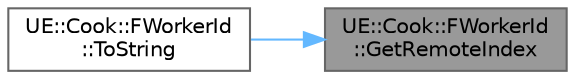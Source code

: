 digraph "UE::Cook::FWorkerId::GetRemoteIndex"
{
 // INTERACTIVE_SVG=YES
 // LATEX_PDF_SIZE
  bgcolor="transparent";
  edge [fontname=Helvetica,fontsize=10,labelfontname=Helvetica,labelfontsize=10];
  node [fontname=Helvetica,fontsize=10,shape=box,height=0.2,width=0.4];
  rankdir="RL";
  Node1 [id="Node000001",label="UE::Cook::FWorkerId\l::GetRemoteIndex",height=0.2,width=0.4,color="gray40", fillcolor="grey60", style="filled", fontcolor="black",tooltip=" "];
  Node1 -> Node2 [id="edge1_Node000001_Node000002",dir="back",color="steelblue1",style="solid",tooltip=" "];
  Node2 [id="Node000002",label="UE::Cook::FWorkerId\l::ToString",height=0.2,width=0.4,color="grey40", fillcolor="white", style="filled",URL="$d7/dd7/structUE_1_1Cook_1_1FWorkerId.html#ad69576b70439bfeedc95e9bf2bf19381",tooltip=" "];
}
